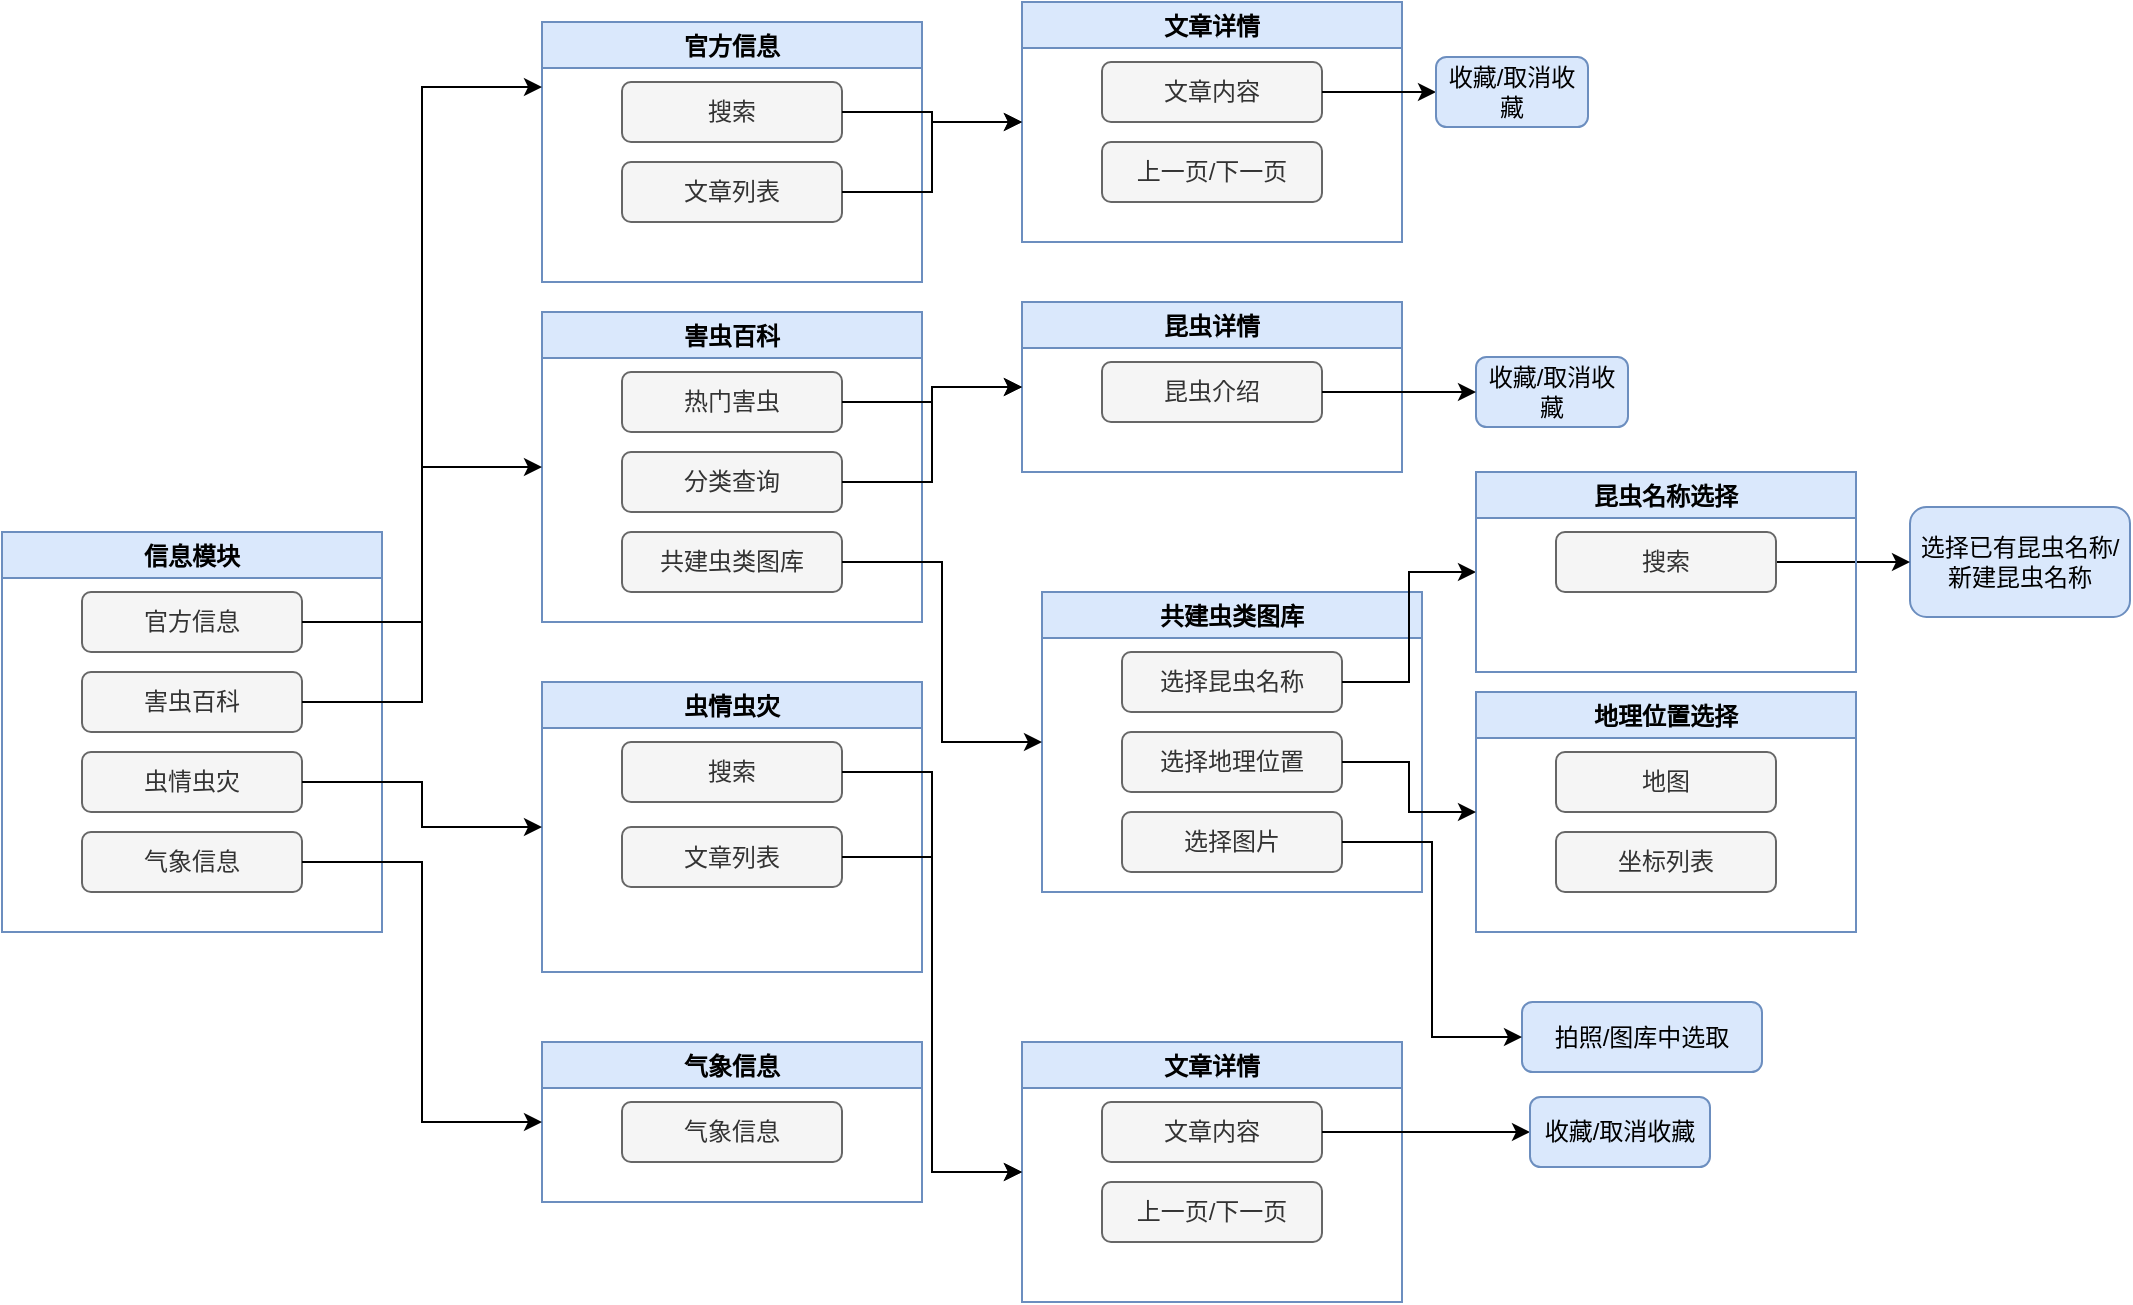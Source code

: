 <mxfile version="17.4.6" type="github">
  <diagram id="h3hP6rMjAr4qnS1k1Pty" name="Page-1">
    <mxGraphModel dx="354" dy="614" grid="1" gridSize="10" guides="1" tooltips="1" connect="1" arrows="1" fold="1" page="1" pageScale="1" pageWidth="827" pageHeight="1169" math="0" shadow="0">
      <root>
        <mxCell id="0" />
        <mxCell id="1" parent="0" />
        <mxCell id="6WhiR2F2wimydT9bmPVz-14" value="信息模块" style="swimlane;fillColor=#dae8fc;strokeColor=#6c8ebf;" vertex="1" parent="1">
          <mxGeometry x="890" y="275" width="190" height="200" as="geometry" />
        </mxCell>
        <mxCell id="6WhiR2F2wimydT9bmPVz-15" value="官方信息" style="rounded=1;whiteSpace=wrap;html=1;fillColor=#f5f5f5;fontColor=#333333;strokeColor=#666666;" vertex="1" parent="6WhiR2F2wimydT9bmPVz-14">
          <mxGeometry x="40" y="30" width="110" height="30" as="geometry" />
        </mxCell>
        <mxCell id="6WhiR2F2wimydT9bmPVz-16" value="害虫百科" style="rounded=1;whiteSpace=wrap;html=1;fillColor=#f5f5f5;fontColor=#333333;strokeColor=#666666;" vertex="1" parent="6WhiR2F2wimydT9bmPVz-14">
          <mxGeometry x="40" y="70" width="110" height="30" as="geometry" />
        </mxCell>
        <mxCell id="6WhiR2F2wimydT9bmPVz-17" value="虫情虫灾" style="rounded=1;whiteSpace=wrap;html=1;fillColor=#f5f5f5;fontColor=#333333;strokeColor=#666666;" vertex="1" parent="6WhiR2F2wimydT9bmPVz-14">
          <mxGeometry x="40" y="110" width="110" height="30" as="geometry" />
        </mxCell>
        <mxCell id="6WhiR2F2wimydT9bmPVz-18" value="气象信息" style="rounded=1;whiteSpace=wrap;html=1;fillColor=#f5f5f5;fontColor=#333333;strokeColor=#666666;" vertex="1" parent="6WhiR2F2wimydT9bmPVz-14">
          <mxGeometry x="40" y="150" width="110" height="30" as="geometry" />
        </mxCell>
        <mxCell id="6WhiR2F2wimydT9bmPVz-22" value="官方信息" style="swimlane;fillColor=#dae8fc;strokeColor=#6c8ebf;" vertex="1" parent="1">
          <mxGeometry x="1160" y="20" width="190" height="130" as="geometry">
            <mxRectangle x="460" y="100" width="80" height="23" as="alternateBounds" />
          </mxGeometry>
        </mxCell>
        <mxCell id="6WhiR2F2wimydT9bmPVz-23" value="搜索" style="rounded=1;whiteSpace=wrap;html=1;fillColor=#f5f5f5;fontColor=#333333;strokeColor=#666666;" vertex="1" parent="6WhiR2F2wimydT9bmPVz-22">
          <mxGeometry x="40" y="30" width="110" height="30" as="geometry" />
        </mxCell>
        <mxCell id="6WhiR2F2wimydT9bmPVz-24" value="文章列表" style="rounded=1;whiteSpace=wrap;html=1;fillColor=#f5f5f5;fontColor=#333333;strokeColor=#666666;" vertex="1" parent="6WhiR2F2wimydT9bmPVz-22">
          <mxGeometry x="40" y="70" width="110" height="30" as="geometry" />
        </mxCell>
        <mxCell id="6WhiR2F2wimydT9bmPVz-30" value="文章详情" style="swimlane;fillColor=#dae8fc;strokeColor=#6c8ebf;" vertex="1" parent="1">
          <mxGeometry x="1400" y="10" width="190" height="120" as="geometry" />
        </mxCell>
        <mxCell id="6WhiR2F2wimydT9bmPVz-31" value="文章内容" style="rounded=1;whiteSpace=wrap;html=1;fillColor=#f5f5f5;fontColor=#333333;strokeColor=#666666;" vertex="1" parent="6WhiR2F2wimydT9bmPVz-30">
          <mxGeometry x="40" y="30" width="110" height="30" as="geometry" />
        </mxCell>
        <mxCell id="6WhiR2F2wimydT9bmPVz-32" value="上一页/下一页" style="rounded=1;whiteSpace=wrap;html=1;fillColor=#f5f5f5;fontColor=#333333;strokeColor=#666666;" vertex="1" parent="6WhiR2F2wimydT9bmPVz-30">
          <mxGeometry x="40" y="70" width="110" height="30" as="geometry" />
        </mxCell>
        <mxCell id="6WhiR2F2wimydT9bmPVz-35" value="" style="edgeStyle=orthogonalEdgeStyle;rounded=0;orthogonalLoop=1;jettySize=auto;html=1;entryX=0;entryY=0.5;entryDx=0;entryDy=0;noEdgeStyle=1;" edge="1" parent="1" source="6WhiR2F2wimydT9bmPVz-31" target="6WhiR2F2wimydT9bmPVz-42">
          <mxGeometry relative="1" as="geometry">
            <mxPoint x="554" y="385" as="targetPoint" />
          </mxGeometry>
        </mxCell>
        <mxCell id="6WhiR2F2wimydT9bmPVz-42" value="收藏/取消收藏" style="whiteSpace=wrap;html=1;fillColor=#dae8fc;strokeColor=#6c8ebf;rounded=1;" vertex="1" parent="1">
          <mxGeometry x="1607" y="37.5" width="76" height="35" as="geometry" />
        </mxCell>
        <mxCell id="6WhiR2F2wimydT9bmPVz-45" style="edgeStyle=orthogonalEdgeStyle;rounded=0;orthogonalLoop=1;jettySize=auto;html=1;" edge="1" parent="1" source="6WhiR2F2wimydT9bmPVz-23" target="6WhiR2F2wimydT9bmPVz-30">
          <mxGeometry relative="1" as="geometry" />
        </mxCell>
        <mxCell id="6WhiR2F2wimydT9bmPVz-46" style="edgeStyle=orthogonalEdgeStyle;rounded=0;orthogonalLoop=1;jettySize=auto;html=1;entryX=0;entryY=0.5;entryDx=0;entryDy=0;" edge="1" parent="1" source="6WhiR2F2wimydT9bmPVz-24" target="6WhiR2F2wimydT9bmPVz-30">
          <mxGeometry relative="1" as="geometry">
            <mxPoint x="1530" y="100" as="targetPoint" />
          </mxGeometry>
        </mxCell>
        <mxCell id="6WhiR2F2wimydT9bmPVz-47" value="害虫百科" style="swimlane;fillColor=#dae8fc;strokeColor=#6c8ebf;" vertex="1" parent="1">
          <mxGeometry x="1160" y="165" width="190" height="155" as="geometry" />
        </mxCell>
        <mxCell id="6WhiR2F2wimydT9bmPVz-48" value="热门害虫" style="rounded=1;whiteSpace=wrap;html=1;fillColor=#f5f5f5;fontColor=#333333;strokeColor=#666666;" vertex="1" parent="6WhiR2F2wimydT9bmPVz-47">
          <mxGeometry x="40" y="30" width="110" height="30" as="geometry" />
        </mxCell>
        <mxCell id="6WhiR2F2wimydT9bmPVz-49" value="分类查询" style="rounded=1;whiteSpace=wrap;html=1;fillColor=#f5f5f5;fontColor=#333333;strokeColor=#666666;" vertex="1" parent="6WhiR2F2wimydT9bmPVz-47">
          <mxGeometry x="40" y="70" width="110" height="30" as="geometry" />
        </mxCell>
        <mxCell id="6WhiR2F2wimydT9bmPVz-50" value="共建虫类图库" style="rounded=1;whiteSpace=wrap;html=1;fillColor=#f5f5f5;fontColor=#333333;strokeColor=#666666;" vertex="1" parent="6WhiR2F2wimydT9bmPVz-47">
          <mxGeometry x="40" y="110" width="110" height="30" as="geometry" />
        </mxCell>
        <mxCell id="6WhiR2F2wimydT9bmPVz-52" value="昆虫详情" style="swimlane;fillColor=#dae8fc;strokeColor=#6c8ebf;" vertex="1" parent="1">
          <mxGeometry x="1400" y="160" width="190" height="85" as="geometry" />
        </mxCell>
        <mxCell id="6WhiR2F2wimydT9bmPVz-53" value="昆虫介绍" style="rounded=1;whiteSpace=wrap;html=1;fillColor=#f5f5f5;fontColor=#333333;strokeColor=#666666;" vertex="1" parent="6WhiR2F2wimydT9bmPVz-52">
          <mxGeometry x="40" y="30" width="110" height="30" as="geometry" />
        </mxCell>
        <mxCell id="6WhiR2F2wimydT9bmPVz-59" value="收藏/取消收藏" style="whiteSpace=wrap;html=1;fillColor=#dae8fc;strokeColor=#6c8ebf;rounded=1;" vertex="1" parent="1">
          <mxGeometry x="1627" y="187.5" width="76" height="35" as="geometry" />
        </mxCell>
        <mxCell id="6WhiR2F2wimydT9bmPVz-60" style="edgeStyle=orthogonalEdgeStyle;rounded=0;orthogonalLoop=1;jettySize=auto;html=1;" edge="1" parent="1" source="6WhiR2F2wimydT9bmPVz-53" target="6WhiR2F2wimydT9bmPVz-59">
          <mxGeometry relative="1" as="geometry" />
        </mxCell>
        <mxCell id="6WhiR2F2wimydT9bmPVz-61" value="共建虫类图库" style="swimlane;fillColor=#dae8fc;strokeColor=#6c8ebf;" vertex="1" parent="1">
          <mxGeometry x="1410" y="305" width="190" height="150" as="geometry" />
        </mxCell>
        <mxCell id="6WhiR2F2wimydT9bmPVz-62" value="选择昆虫名称" style="rounded=1;whiteSpace=wrap;html=1;fillColor=#f5f5f5;fontColor=#333333;strokeColor=#666666;" vertex="1" parent="6WhiR2F2wimydT9bmPVz-61">
          <mxGeometry x="40" y="30" width="110" height="30" as="geometry" />
        </mxCell>
        <mxCell id="6WhiR2F2wimydT9bmPVz-63" value="选择地理位置" style="rounded=1;whiteSpace=wrap;html=1;fillColor=#f5f5f5;fontColor=#333333;strokeColor=#666666;" vertex="1" parent="6WhiR2F2wimydT9bmPVz-61">
          <mxGeometry x="40" y="70" width="110" height="30" as="geometry" />
        </mxCell>
        <mxCell id="6WhiR2F2wimydT9bmPVz-64" value="选择图片" style="rounded=1;whiteSpace=wrap;html=1;fillColor=#f5f5f5;fontColor=#333333;strokeColor=#666666;" vertex="1" parent="6WhiR2F2wimydT9bmPVz-61">
          <mxGeometry x="40" y="110" width="110" height="30" as="geometry" />
        </mxCell>
        <mxCell id="6WhiR2F2wimydT9bmPVz-65" value="气象信息" style="swimlane;fillColor=#dae8fc;strokeColor=#6c8ebf;" vertex="1" parent="1">
          <mxGeometry x="1160" y="530" width="190" height="80" as="geometry" />
        </mxCell>
        <mxCell id="6WhiR2F2wimydT9bmPVz-66" value="气象信息" style="rounded=1;whiteSpace=wrap;html=1;fillColor=#f5f5f5;fontColor=#333333;strokeColor=#666666;" vertex="1" parent="6WhiR2F2wimydT9bmPVz-65">
          <mxGeometry x="40" y="30" width="110" height="30" as="geometry" />
        </mxCell>
        <mxCell id="6WhiR2F2wimydT9bmPVz-69" style="edgeStyle=orthogonalEdgeStyle;rounded=0;orthogonalLoop=1;jettySize=auto;html=1;entryX=0;entryY=0.5;entryDx=0;entryDy=0;" edge="1" parent="1" source="6WhiR2F2wimydT9bmPVz-48" target="6WhiR2F2wimydT9bmPVz-52">
          <mxGeometry relative="1" as="geometry" />
        </mxCell>
        <mxCell id="6WhiR2F2wimydT9bmPVz-70" style="edgeStyle=orthogonalEdgeStyle;rounded=0;orthogonalLoop=1;jettySize=auto;html=1;entryX=0;entryY=0.5;entryDx=0;entryDy=0;" edge="1" parent="1" source="6WhiR2F2wimydT9bmPVz-49" target="6WhiR2F2wimydT9bmPVz-52">
          <mxGeometry relative="1" as="geometry" />
        </mxCell>
        <mxCell id="6WhiR2F2wimydT9bmPVz-71" style="edgeStyle=orthogonalEdgeStyle;rounded=0;orthogonalLoop=1;jettySize=auto;html=1;entryX=0;entryY=0.5;entryDx=0;entryDy=0;" edge="1" parent="1" source="6WhiR2F2wimydT9bmPVz-50" target="6WhiR2F2wimydT9bmPVz-61">
          <mxGeometry relative="1" as="geometry" />
        </mxCell>
        <mxCell id="6WhiR2F2wimydT9bmPVz-72" style="edgeStyle=orthogonalEdgeStyle;rounded=0;orthogonalLoop=1;jettySize=auto;html=1;entryX=0;entryY=0.5;entryDx=0;entryDy=0;" edge="1" parent="1" source="6WhiR2F2wimydT9bmPVz-16" target="6WhiR2F2wimydT9bmPVz-47">
          <mxGeometry relative="1" as="geometry" />
        </mxCell>
        <mxCell id="6WhiR2F2wimydT9bmPVz-74" value="虫情虫灾" style="swimlane;fillColor=#dae8fc;strokeColor=#6c8ebf;" vertex="1" parent="1">
          <mxGeometry x="1160" y="350" width="190" height="145" as="geometry" />
        </mxCell>
        <mxCell id="6WhiR2F2wimydT9bmPVz-75" value="搜索" style="rounded=1;whiteSpace=wrap;html=1;fillColor=#f5f5f5;fontColor=#333333;strokeColor=#666666;" vertex="1" parent="6WhiR2F2wimydT9bmPVz-74">
          <mxGeometry x="40" y="30" width="110" height="30" as="geometry" />
        </mxCell>
        <mxCell id="6WhiR2F2wimydT9bmPVz-76" value="文章列表" style="rounded=1;whiteSpace=wrap;html=1;fillColor=#f5f5f5;fontColor=#333333;strokeColor=#666666;" vertex="1" parent="6WhiR2F2wimydT9bmPVz-74">
          <mxGeometry x="40" y="72.5" width="110" height="30" as="geometry" />
        </mxCell>
        <mxCell id="6WhiR2F2wimydT9bmPVz-77" value="文章详情" style="swimlane;fillColor=#dae8fc;strokeColor=#6c8ebf;" vertex="1" parent="1">
          <mxGeometry x="1400" y="530" width="190" height="130" as="geometry" />
        </mxCell>
        <mxCell id="6WhiR2F2wimydT9bmPVz-78" value="文章内容" style="rounded=1;whiteSpace=wrap;html=1;fillColor=#f5f5f5;fontColor=#333333;strokeColor=#666666;" vertex="1" parent="6WhiR2F2wimydT9bmPVz-77">
          <mxGeometry x="40" y="30" width="110" height="30" as="geometry" />
        </mxCell>
        <mxCell id="6WhiR2F2wimydT9bmPVz-79" value="上一页/下一页" style="rounded=1;whiteSpace=wrap;html=1;fillColor=#f5f5f5;fontColor=#333333;strokeColor=#666666;" vertex="1" parent="6WhiR2F2wimydT9bmPVz-77">
          <mxGeometry x="40" y="70" width="110" height="30" as="geometry" />
        </mxCell>
        <mxCell id="6WhiR2F2wimydT9bmPVz-80" value="" style="edgeStyle=orthogonalEdgeStyle;rounded=0;orthogonalLoop=1;jettySize=auto;html=1;entryX=0;entryY=0.5;entryDx=0;entryDy=0;" edge="1" parent="1" source="6WhiR2F2wimydT9bmPVz-78" target="6WhiR2F2wimydT9bmPVz-81">
          <mxGeometry relative="1" as="geometry">
            <mxPoint x="2651" y="292" as="targetPoint" />
          </mxGeometry>
        </mxCell>
        <mxCell id="6WhiR2F2wimydT9bmPVz-81" value="收藏/取消收藏" style="whiteSpace=wrap;html=1;fillColor=#dae8fc;strokeColor=#6c8ebf;rounded=1;" vertex="1" parent="1">
          <mxGeometry x="1654" y="557.5" width="90" height="35" as="geometry" />
        </mxCell>
        <mxCell id="6WhiR2F2wimydT9bmPVz-84" style="edgeStyle=orthogonalEdgeStyle;rounded=0;orthogonalLoop=1;jettySize=auto;html=1;entryX=0;entryY=0.5;entryDx=0;entryDy=0;" edge="1" parent="1" source="6WhiR2F2wimydT9bmPVz-17" target="6WhiR2F2wimydT9bmPVz-74">
          <mxGeometry relative="1" as="geometry" />
        </mxCell>
        <mxCell id="6WhiR2F2wimydT9bmPVz-85" style="edgeStyle=orthogonalEdgeStyle;rounded=0;orthogonalLoop=1;jettySize=auto;html=1;entryX=0;entryY=0.5;entryDx=0;entryDy=0;" edge="1" parent="1" source="6WhiR2F2wimydT9bmPVz-18" target="6WhiR2F2wimydT9bmPVz-65">
          <mxGeometry relative="1" as="geometry" />
        </mxCell>
        <mxCell id="6WhiR2F2wimydT9bmPVz-87" value="地理位置选择" style="swimlane;fillColor=#dae8fc;strokeColor=#6c8ebf;" vertex="1" parent="1">
          <mxGeometry x="1627" y="355" width="190" height="120" as="geometry" />
        </mxCell>
        <mxCell id="6WhiR2F2wimydT9bmPVz-88" value="地图" style="rounded=1;whiteSpace=wrap;html=1;fillColor=#f5f5f5;fontColor=#333333;strokeColor=#666666;" vertex="1" parent="6WhiR2F2wimydT9bmPVz-87">
          <mxGeometry x="40" y="30" width="110" height="30" as="geometry" />
        </mxCell>
        <mxCell id="6WhiR2F2wimydT9bmPVz-90" value="坐标列表" style="rounded=1;whiteSpace=wrap;html=1;fillColor=#f5f5f5;fontColor=#333333;strokeColor=#666666;" vertex="1" parent="6WhiR2F2wimydT9bmPVz-87">
          <mxGeometry x="40" y="70" width="110" height="30" as="geometry" />
        </mxCell>
        <mxCell id="6WhiR2F2wimydT9bmPVz-89" style="edgeStyle=orthogonalEdgeStyle;rounded=0;orthogonalLoop=1;jettySize=auto;html=1;entryX=0;entryY=0.5;entryDx=0;entryDy=0;" edge="1" parent="1" source="6WhiR2F2wimydT9bmPVz-63" target="6WhiR2F2wimydT9bmPVz-87">
          <mxGeometry relative="1" as="geometry" />
        </mxCell>
        <mxCell id="6WhiR2F2wimydT9bmPVz-91" value="拍照/图库中选取" style="whiteSpace=wrap;html=1;fillColor=#dae8fc;strokeColor=#6c8ebf;rounded=1;" vertex="1" parent="1">
          <mxGeometry x="1650" y="510" width="120" height="35" as="geometry" />
        </mxCell>
        <mxCell id="6WhiR2F2wimydT9bmPVz-96" value="选择已有昆虫名称/新建昆虫名称" style="whiteSpace=wrap;html=1;fillColor=#dae8fc;strokeColor=#6c8ebf;rounded=1;" vertex="1" parent="1">
          <mxGeometry x="1844" y="262.5" width="110" height="55" as="geometry" />
        </mxCell>
        <mxCell id="6WhiR2F2wimydT9bmPVz-97" style="edgeStyle=orthogonalEdgeStyle;rounded=0;orthogonalLoop=1;jettySize=auto;html=1;entryX=0;entryY=0.5;entryDx=0;entryDy=0;" edge="1" parent="1" source="6WhiR2F2wimydT9bmPVz-94" target="6WhiR2F2wimydT9bmPVz-96">
          <mxGeometry relative="1" as="geometry" />
        </mxCell>
        <mxCell id="6WhiR2F2wimydT9bmPVz-98" style="edgeStyle=orthogonalEdgeStyle;rounded=0;orthogonalLoop=1;jettySize=auto;html=1;entryX=0;entryY=0.5;entryDx=0;entryDy=0;" edge="1" parent="1" source="6WhiR2F2wimydT9bmPVz-62" target="6WhiR2F2wimydT9bmPVz-93">
          <mxGeometry relative="1" as="geometry" />
        </mxCell>
        <mxCell id="6WhiR2F2wimydT9bmPVz-93" value="昆虫名称选择" style="swimlane;fillColor=#dae8fc;strokeColor=#6c8ebf;" vertex="1" parent="1">
          <mxGeometry x="1627" y="245" width="190" height="100" as="geometry" />
        </mxCell>
        <mxCell id="6WhiR2F2wimydT9bmPVz-94" value="搜索" style="rounded=1;whiteSpace=wrap;html=1;fillColor=#f5f5f5;fontColor=#333333;strokeColor=#666666;" vertex="1" parent="6WhiR2F2wimydT9bmPVz-93">
          <mxGeometry x="40" y="30" width="110" height="30" as="geometry" />
        </mxCell>
        <mxCell id="6WhiR2F2wimydT9bmPVz-104" style="edgeStyle=orthogonalEdgeStyle;rounded=0;orthogonalLoop=1;jettySize=auto;html=1;entryX=0;entryY=0.25;entryDx=0;entryDy=0;" edge="1" parent="1" source="6WhiR2F2wimydT9bmPVz-15" target="6WhiR2F2wimydT9bmPVz-22">
          <mxGeometry relative="1" as="geometry" />
        </mxCell>
        <mxCell id="6WhiR2F2wimydT9bmPVz-107" style="edgeStyle=orthogonalEdgeStyle;rounded=0;orthogonalLoop=1;jettySize=auto;html=1;entryX=0;entryY=0.5;entryDx=0;entryDy=0;" edge="1" parent="1" source="6WhiR2F2wimydT9bmPVz-75" target="6WhiR2F2wimydT9bmPVz-77">
          <mxGeometry relative="1" as="geometry" />
        </mxCell>
        <mxCell id="6WhiR2F2wimydT9bmPVz-108" style="edgeStyle=orthogonalEdgeStyle;rounded=0;orthogonalLoop=1;jettySize=auto;html=1;entryX=0;entryY=0.5;entryDx=0;entryDy=0;" edge="1" parent="1" source="6WhiR2F2wimydT9bmPVz-76" target="6WhiR2F2wimydT9bmPVz-77">
          <mxGeometry relative="1" as="geometry" />
        </mxCell>
        <mxCell id="6WhiR2F2wimydT9bmPVz-110" style="edgeStyle=orthogonalEdgeStyle;rounded=0;orthogonalLoop=1;jettySize=auto;html=1;entryX=0;entryY=0.5;entryDx=0;entryDy=0;" edge="1" parent="1" source="6WhiR2F2wimydT9bmPVz-64" target="6WhiR2F2wimydT9bmPVz-91">
          <mxGeometry relative="1" as="geometry" />
        </mxCell>
      </root>
    </mxGraphModel>
  </diagram>
</mxfile>
